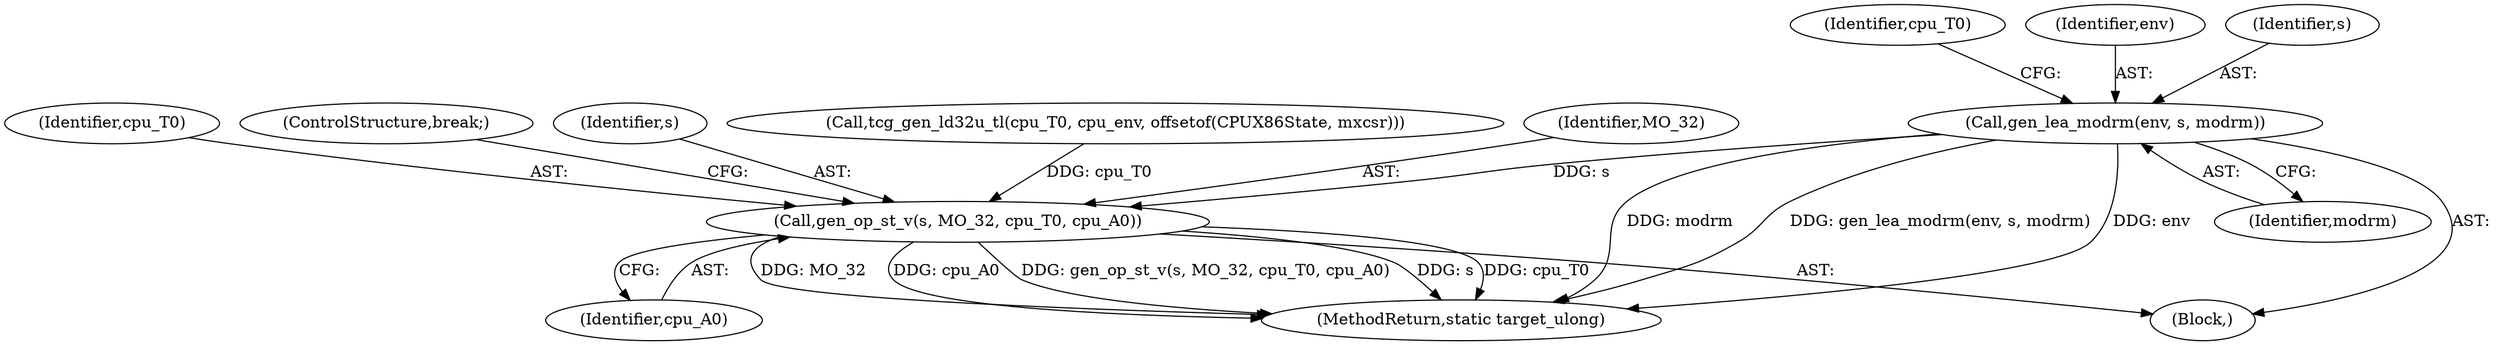 digraph "0_qemu_30663fd26c0307e414622c7a8607fbc04f92ec14@pointer" {
"1011278" [label="(Call,gen_lea_modrm(env, s, modrm))"];
"1011288" [label="(Call,gen_op_st_v(s, MO_32, cpu_T0, cpu_A0))"];
"1011292" [label="(Identifier,cpu_A0)"];
"1011281" [label="(Identifier,modrm)"];
"1011291" [label="(Identifier,cpu_T0)"];
"1011840" [label="(MethodReturn,static target_ulong)"];
"1011288" [label="(Call,gen_op_st_v(s, MO_32, cpu_T0, cpu_A0))"];
"1011283" [label="(Identifier,cpu_T0)"];
"1011114" [label="(Block,)"];
"1011293" [label="(ControlStructure,break;)"];
"1011289" [label="(Identifier,s)"];
"1011278" [label="(Call,gen_lea_modrm(env, s, modrm))"];
"1011282" [label="(Call,tcg_gen_ld32u_tl(cpu_T0, cpu_env, offsetof(CPUX86State, mxcsr)))"];
"1011290" [label="(Identifier,MO_32)"];
"1011279" [label="(Identifier,env)"];
"1011280" [label="(Identifier,s)"];
"1011278" -> "1011114"  [label="AST: "];
"1011278" -> "1011281"  [label="CFG: "];
"1011279" -> "1011278"  [label="AST: "];
"1011280" -> "1011278"  [label="AST: "];
"1011281" -> "1011278"  [label="AST: "];
"1011283" -> "1011278"  [label="CFG: "];
"1011278" -> "1011840"  [label="DDG: gen_lea_modrm(env, s, modrm)"];
"1011278" -> "1011840"  [label="DDG: env"];
"1011278" -> "1011840"  [label="DDG: modrm"];
"1011278" -> "1011288"  [label="DDG: s"];
"1011288" -> "1011114"  [label="AST: "];
"1011288" -> "1011292"  [label="CFG: "];
"1011289" -> "1011288"  [label="AST: "];
"1011290" -> "1011288"  [label="AST: "];
"1011291" -> "1011288"  [label="AST: "];
"1011292" -> "1011288"  [label="AST: "];
"1011293" -> "1011288"  [label="CFG: "];
"1011288" -> "1011840"  [label="DDG: s"];
"1011288" -> "1011840"  [label="DDG: cpu_T0"];
"1011288" -> "1011840"  [label="DDG: MO_32"];
"1011288" -> "1011840"  [label="DDG: cpu_A0"];
"1011288" -> "1011840"  [label="DDG: gen_op_st_v(s, MO_32, cpu_T0, cpu_A0)"];
"1011282" -> "1011288"  [label="DDG: cpu_T0"];
}
